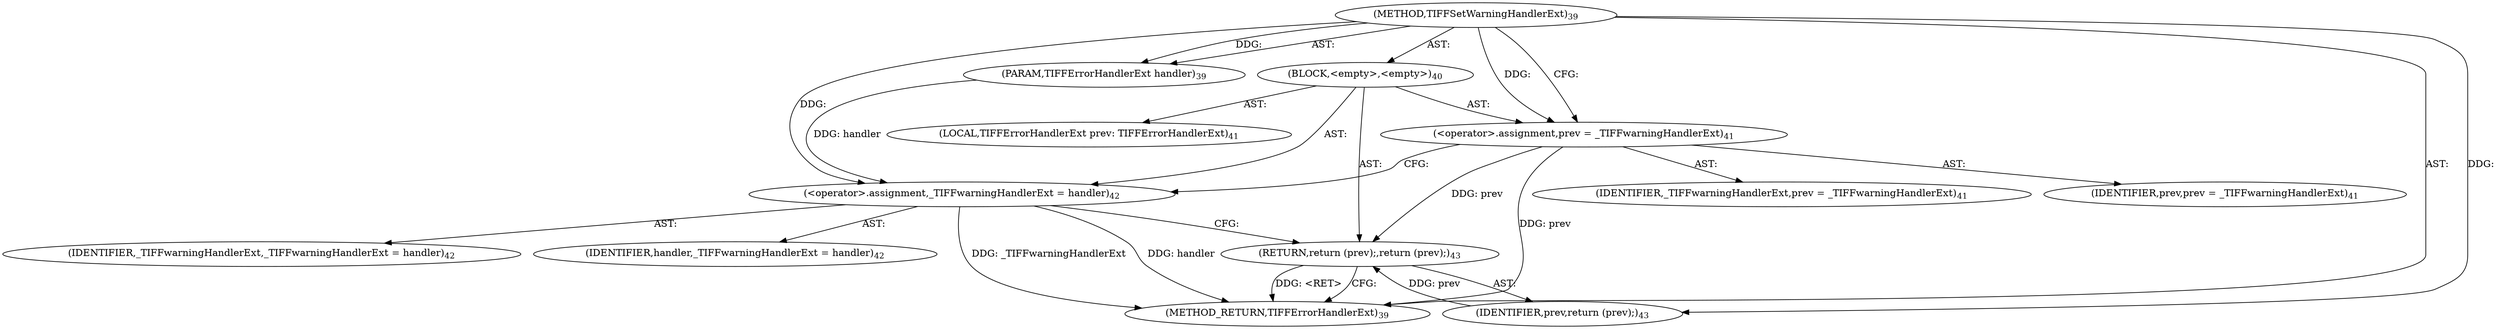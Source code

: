 digraph "TIFFSetWarningHandlerExt" {  
"45164" [label = <(METHOD,TIFFSetWarningHandlerExt)<SUB>39</SUB>> ]
"45165" [label = <(PARAM,TIFFErrorHandlerExt handler)<SUB>39</SUB>> ]
"45166" [label = <(BLOCK,&lt;empty&gt;,&lt;empty&gt;)<SUB>40</SUB>> ]
"45167" [label = <(LOCAL,TIFFErrorHandlerExt prev: TIFFErrorHandlerExt)<SUB>41</SUB>> ]
"45168" [label = <(&lt;operator&gt;.assignment,prev = _TIFFwarningHandlerExt)<SUB>41</SUB>> ]
"45169" [label = <(IDENTIFIER,prev,prev = _TIFFwarningHandlerExt)<SUB>41</SUB>> ]
"45170" [label = <(IDENTIFIER,_TIFFwarningHandlerExt,prev = _TIFFwarningHandlerExt)<SUB>41</SUB>> ]
"45171" [label = <(&lt;operator&gt;.assignment,_TIFFwarningHandlerExt = handler)<SUB>42</SUB>> ]
"45172" [label = <(IDENTIFIER,_TIFFwarningHandlerExt,_TIFFwarningHandlerExt = handler)<SUB>42</SUB>> ]
"45173" [label = <(IDENTIFIER,handler,_TIFFwarningHandlerExt = handler)<SUB>42</SUB>> ]
"45174" [label = <(RETURN,return (prev);,return (prev);)<SUB>43</SUB>> ]
"45175" [label = <(IDENTIFIER,prev,return (prev);)<SUB>43</SUB>> ]
"45176" [label = <(METHOD_RETURN,TIFFErrorHandlerExt)<SUB>39</SUB>> ]
  "45164" -> "45165"  [ label = "AST: "] 
  "45164" -> "45166"  [ label = "AST: "] 
  "45164" -> "45176"  [ label = "AST: "] 
  "45166" -> "45167"  [ label = "AST: "] 
  "45166" -> "45168"  [ label = "AST: "] 
  "45166" -> "45171"  [ label = "AST: "] 
  "45166" -> "45174"  [ label = "AST: "] 
  "45168" -> "45169"  [ label = "AST: "] 
  "45168" -> "45170"  [ label = "AST: "] 
  "45171" -> "45172"  [ label = "AST: "] 
  "45171" -> "45173"  [ label = "AST: "] 
  "45174" -> "45175"  [ label = "AST: "] 
  "45168" -> "45171"  [ label = "CFG: "] 
  "45171" -> "45174"  [ label = "CFG: "] 
  "45174" -> "45176"  [ label = "CFG: "] 
  "45164" -> "45168"  [ label = "CFG: "] 
  "45174" -> "45176"  [ label = "DDG: &lt;RET&gt;"] 
  "45168" -> "45176"  [ label = "DDG: prev"] 
  "45171" -> "45176"  [ label = "DDG: _TIFFwarningHandlerExt"] 
  "45171" -> "45176"  [ label = "DDG: handler"] 
  "45164" -> "45165"  [ label = "DDG: "] 
  "45164" -> "45168"  [ label = "DDG: "] 
  "45165" -> "45171"  [ label = "DDG: handler"] 
  "45164" -> "45171"  [ label = "DDG: "] 
  "45175" -> "45174"  [ label = "DDG: prev"] 
  "45168" -> "45174"  [ label = "DDG: prev"] 
  "45164" -> "45175"  [ label = "DDG: "] 
}
